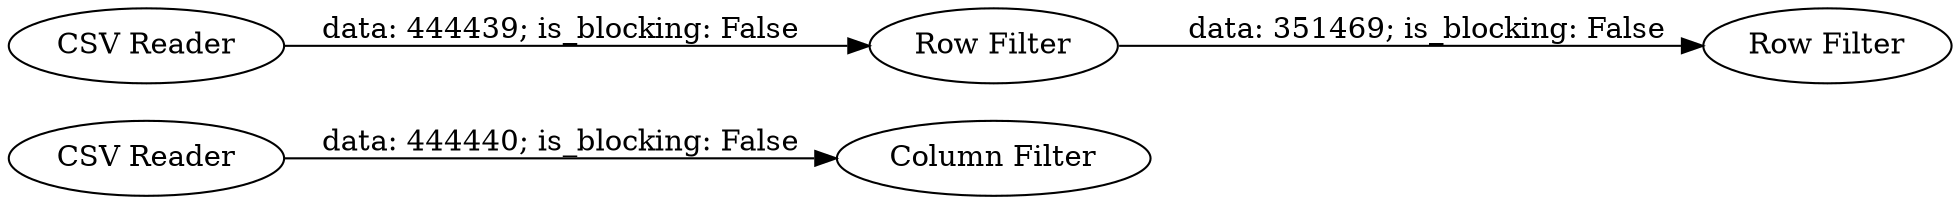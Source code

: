 digraph {
	"9188003069294851672_5" [label="Column Filter"]
	"9188003069294851672_2" [label="Row Filter"]
	"9188003069294851672_1" [label="CSV Reader"]
	"9188003069294851672_4" [label="CSV Reader"]
	"9188003069294851672_3" [label="Row Filter"]
	"9188003069294851672_1" -> "9188003069294851672_2" [label="data: 444439; is_blocking: False"]
	"9188003069294851672_2" -> "9188003069294851672_3" [label="data: 351469; is_blocking: False"]
	"9188003069294851672_4" -> "9188003069294851672_5" [label="data: 444440; is_blocking: False"]
	rankdir=LR
}
